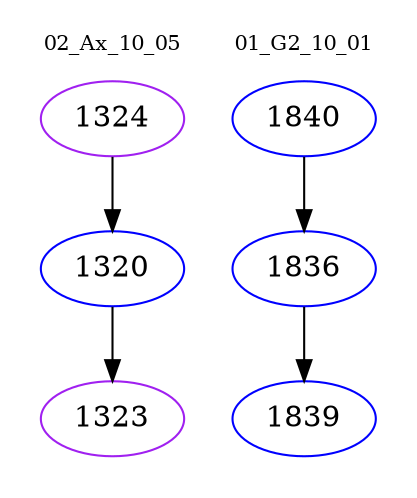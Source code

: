 digraph{
subgraph cluster_0 {
color = white
label = "02_Ax_10_05";
fontsize=10;
T0_1324 [label="1324", color="purple"]
T0_1324 -> T0_1320 [color="black"]
T0_1320 [label="1320", color="blue"]
T0_1320 -> T0_1323 [color="black"]
T0_1323 [label="1323", color="purple"]
}
subgraph cluster_1 {
color = white
label = "01_G2_10_01";
fontsize=10;
T1_1840 [label="1840", color="blue"]
T1_1840 -> T1_1836 [color="black"]
T1_1836 [label="1836", color="blue"]
T1_1836 -> T1_1839 [color="black"]
T1_1839 [label="1839", color="blue"]
}
}
